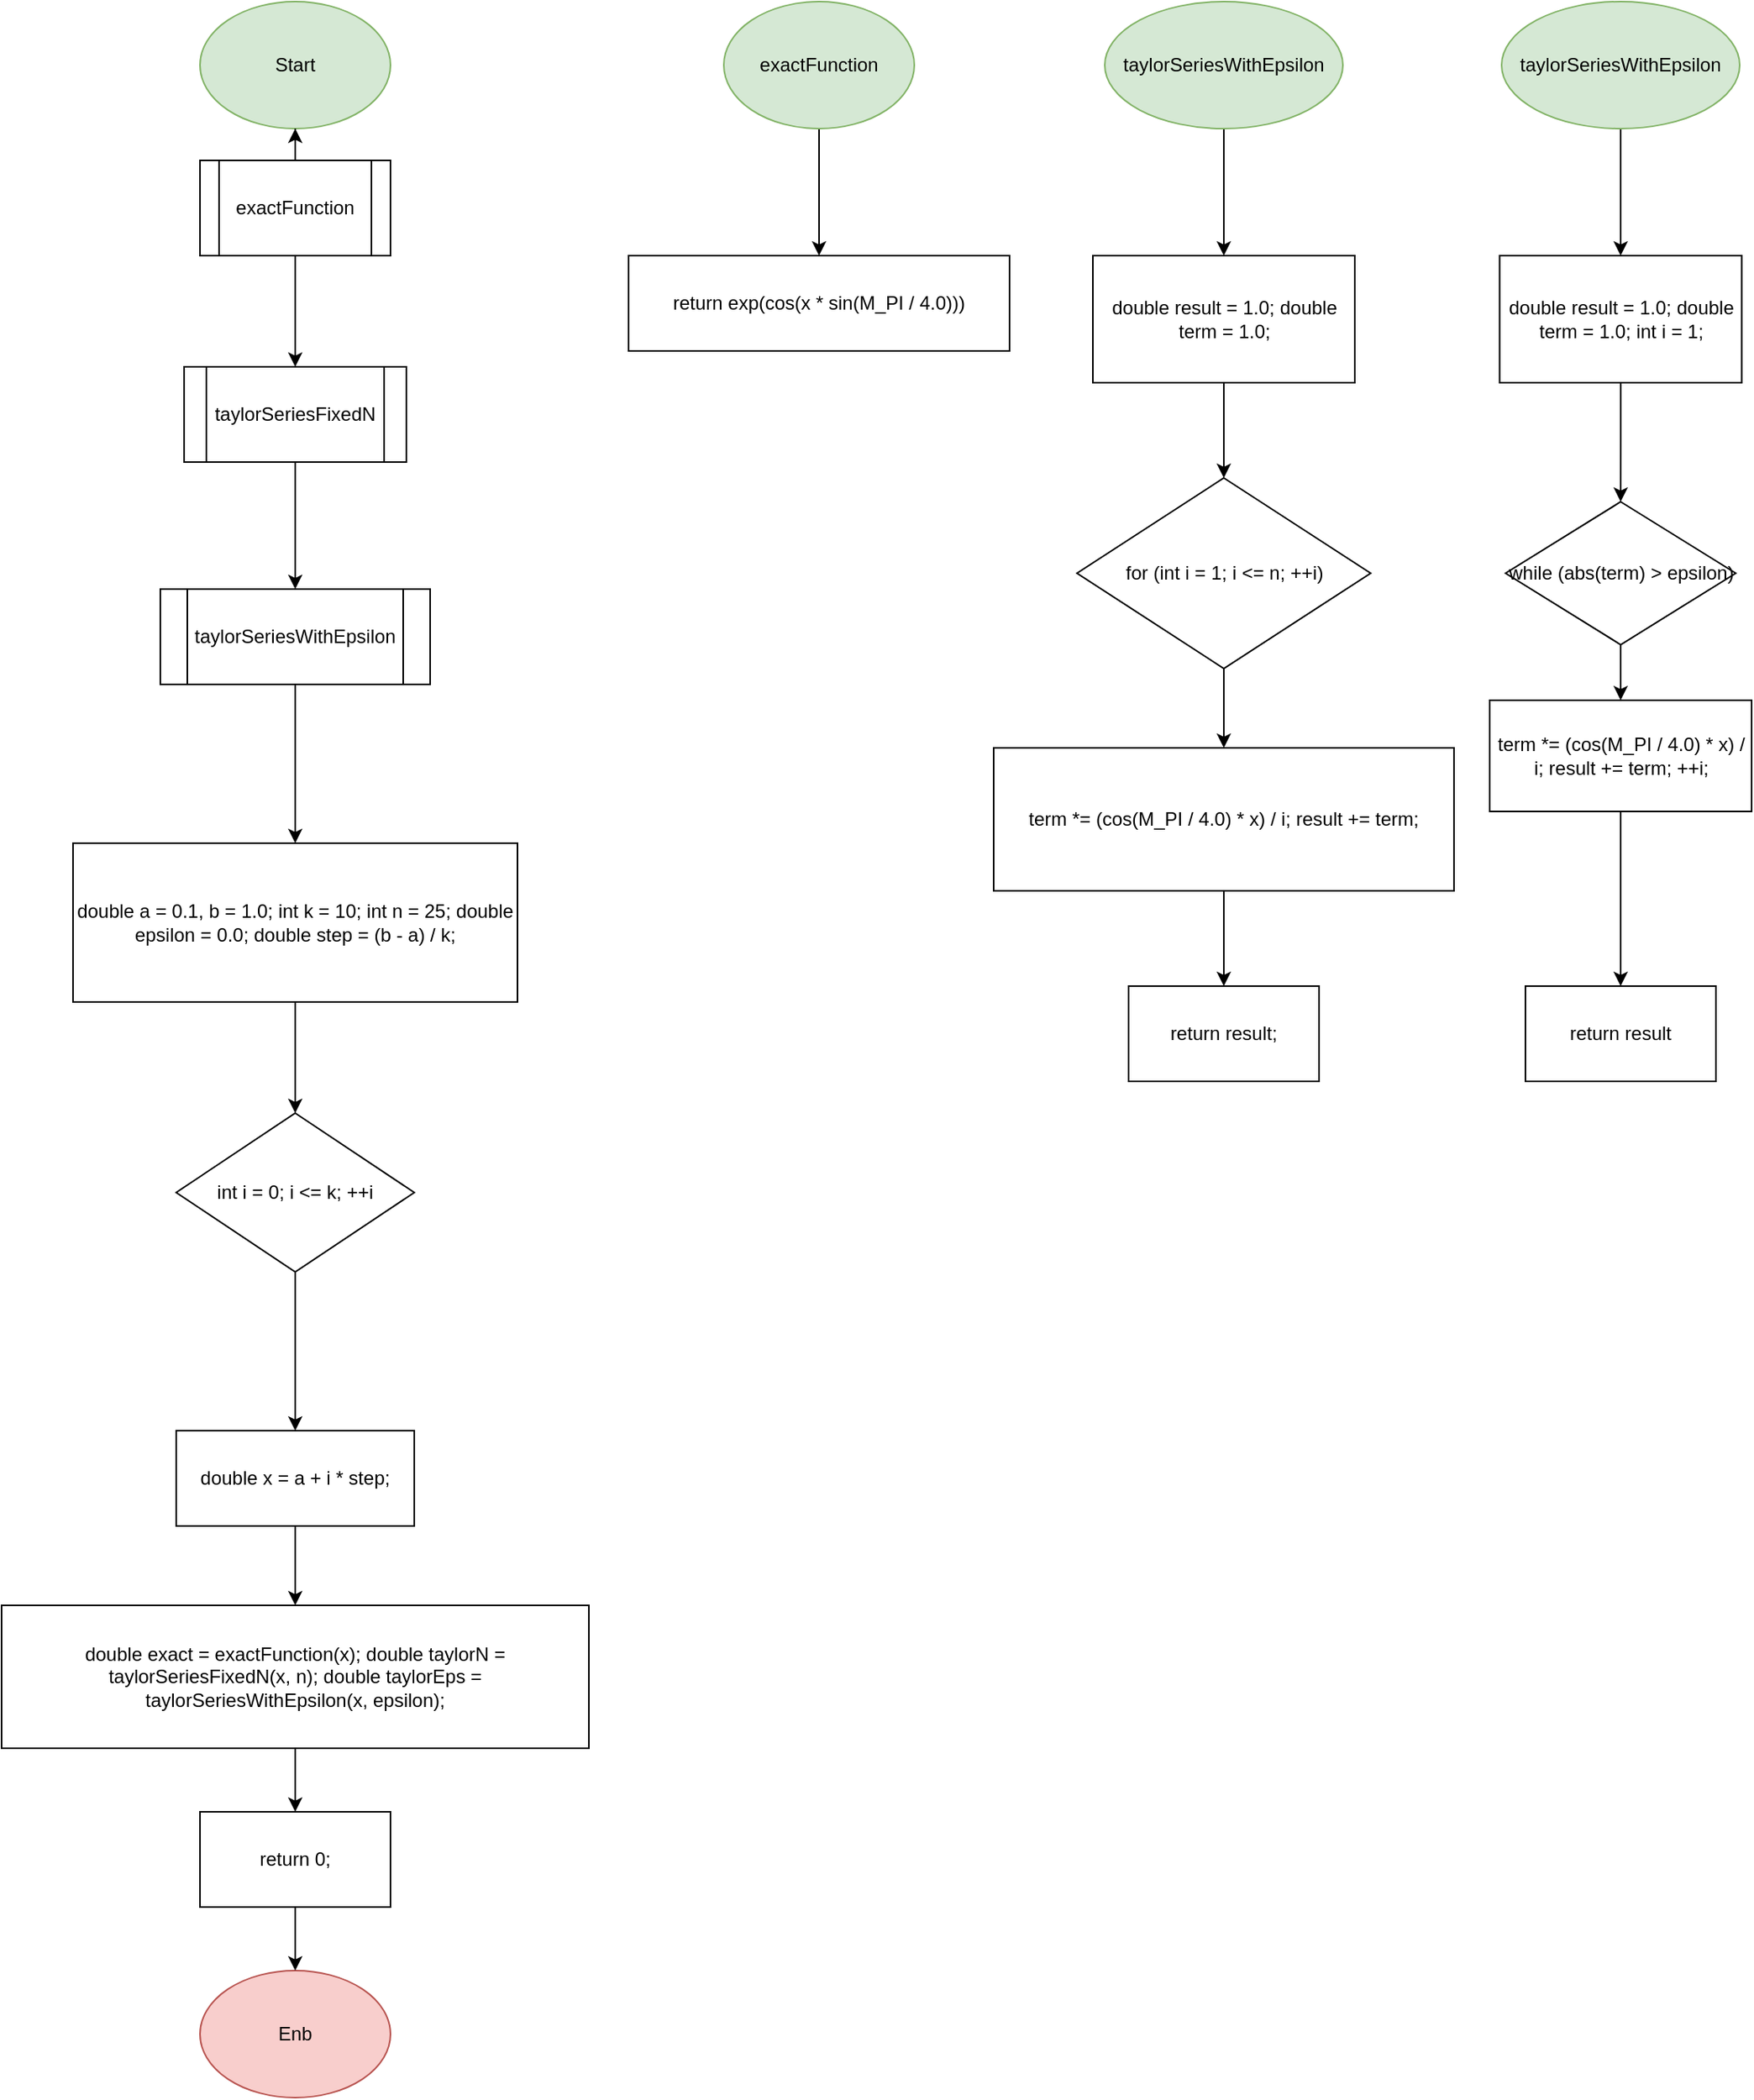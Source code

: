 <mxfile version="24.8.6">
  <diagram name="Сторінка-1" id="RwycpwF0ID0V59SPnYuY">
    <mxGraphModel grid="1" page="1" gridSize="10" guides="1" tooltips="1" connect="1" arrows="1" fold="1" pageScale="1" pageWidth="827" pageHeight="1169" math="0" shadow="0">
      <root>
        <mxCell id="0" />
        <mxCell id="1" parent="0" />
        <mxCell id="egEVnEspeztC_HiSIc8C-1" value="Start" style="ellipse;whiteSpace=wrap;html=1;fillColor=#d5e8d4;strokeColor=#82b366;" vertex="1" parent="1">
          <mxGeometry x="60" y="50" width="120" height="80" as="geometry" />
        </mxCell>
        <mxCell id="egEVnEspeztC_HiSIc8C-5" value="" style="edgeStyle=orthogonalEdgeStyle;rounded=0;orthogonalLoop=1;jettySize=auto;html=1;" edge="1" parent="1" source="egEVnEspeztC_HiSIc8C-3" target="egEVnEspeztC_HiSIc8C-4">
          <mxGeometry relative="1" as="geometry" />
        </mxCell>
        <mxCell id="egEVnEspeztC_HiSIc8C-3" value="double a = 0.1, b = 1.0; int k = 10; int n = 25; double epsilon = 0.0; double step = (b - a) / k;" style="rounded=0;whiteSpace=wrap;html=1;" vertex="1" parent="1">
          <mxGeometry x="-20" y="580" width="280" height="100" as="geometry" />
        </mxCell>
        <mxCell id="egEVnEspeztC_HiSIc8C-7" value="" style="edgeStyle=orthogonalEdgeStyle;rounded=0;orthogonalLoop=1;jettySize=auto;html=1;" edge="1" parent="1" source="egEVnEspeztC_HiSIc8C-4" target="egEVnEspeztC_HiSIc8C-6">
          <mxGeometry relative="1" as="geometry" />
        </mxCell>
        <mxCell id="egEVnEspeztC_HiSIc8C-4" value="int i = 0; i &lt;= k; ++i" style="rhombus;whiteSpace=wrap;html=1;rounded=0;" vertex="1" parent="1">
          <mxGeometry x="45" y="750" width="150" height="100" as="geometry" />
        </mxCell>
        <mxCell id="egEVnEspeztC_HiSIc8C-8" style="edgeStyle=orthogonalEdgeStyle;rounded=0;orthogonalLoop=1;jettySize=auto;html=1;" edge="1" parent="1" source="egEVnEspeztC_HiSIc8C-6" target="egEVnEspeztC_HiSIc8C-9">
          <mxGeometry relative="1" as="geometry">
            <mxPoint x="120" y="1050" as="targetPoint" />
          </mxGeometry>
        </mxCell>
        <mxCell id="egEVnEspeztC_HiSIc8C-6" value="double x = a + i * step;" style="whiteSpace=wrap;html=1;rounded=0;" vertex="1" parent="1">
          <mxGeometry x="45" y="950" width="150" height="60" as="geometry" />
        </mxCell>
        <mxCell id="egEVnEspeztC_HiSIc8C-47" value="" style="edgeStyle=orthogonalEdgeStyle;rounded=0;orthogonalLoop=1;jettySize=auto;html=1;" edge="1" parent="1" source="egEVnEspeztC_HiSIc8C-9" target="egEVnEspeztC_HiSIc8C-46">
          <mxGeometry relative="1" as="geometry" />
        </mxCell>
        <mxCell id="egEVnEspeztC_HiSIc8C-9" value="double exact = exactFunction(x); double taylorN = taylorSeriesFixedN(x, n); double taylorEps = taylorSeriesWithEpsilon(x, epsilon);" style="rounded=0;whiteSpace=wrap;html=1;" vertex="1" parent="1">
          <mxGeometry x="-65" y="1060" width="370" height="90" as="geometry" />
        </mxCell>
        <mxCell id="egEVnEspeztC_HiSIc8C-12" value="" style="edgeStyle=orthogonalEdgeStyle;rounded=0;orthogonalLoop=1;jettySize=auto;html=1;" edge="1" parent="1" source="egEVnEspeztC_HiSIc8C-11" target="egEVnEspeztC_HiSIc8C-1">
          <mxGeometry relative="1" as="geometry" />
        </mxCell>
        <mxCell id="egEVnEspeztC_HiSIc8C-14" value="" style="edgeStyle=orthogonalEdgeStyle;rounded=0;orthogonalLoop=1;jettySize=auto;html=1;" edge="1" parent="1" source="egEVnEspeztC_HiSIc8C-11" target="egEVnEspeztC_HiSIc8C-13">
          <mxGeometry relative="1" as="geometry" />
        </mxCell>
        <mxCell id="egEVnEspeztC_HiSIc8C-11" value="exactFunction" style="shape=process;whiteSpace=wrap;html=1;backgroundOutline=1;" vertex="1" parent="1">
          <mxGeometry x="60" y="150" width="120" height="60" as="geometry" />
        </mxCell>
        <mxCell id="egEVnEspeztC_HiSIc8C-16" value="" style="edgeStyle=orthogonalEdgeStyle;rounded=0;orthogonalLoop=1;jettySize=auto;html=1;" edge="1" parent="1" source="egEVnEspeztC_HiSIc8C-13" target="egEVnEspeztC_HiSIc8C-15">
          <mxGeometry relative="1" as="geometry" />
        </mxCell>
        <mxCell id="egEVnEspeztC_HiSIc8C-13" value="taylorSeriesFixedN" style="shape=process;whiteSpace=wrap;html=1;backgroundOutline=1;" vertex="1" parent="1">
          <mxGeometry x="50" y="280" width="140" height="60" as="geometry" />
        </mxCell>
        <mxCell id="egEVnEspeztC_HiSIc8C-17" style="edgeStyle=orthogonalEdgeStyle;rounded=0;orthogonalLoop=1;jettySize=auto;html=1;entryX=0.5;entryY=0;entryDx=0;entryDy=0;" edge="1" parent="1" source="egEVnEspeztC_HiSIc8C-15" target="egEVnEspeztC_HiSIc8C-3">
          <mxGeometry relative="1" as="geometry" />
        </mxCell>
        <mxCell id="egEVnEspeztC_HiSIc8C-15" value="taylorSeriesWithEpsilon" style="shape=process;whiteSpace=wrap;html=1;backgroundOutline=1;" vertex="1" parent="1">
          <mxGeometry x="35" y="420" width="170" height="60" as="geometry" />
        </mxCell>
        <mxCell id="egEVnEspeztC_HiSIc8C-18" value="Enb" style="ellipse;whiteSpace=wrap;html=1;fillColor=#f8cecc;strokeColor=#b85450;" vertex="1" parent="1">
          <mxGeometry x="60" y="1290" width="120" height="80" as="geometry" />
        </mxCell>
        <mxCell id="egEVnEspeztC_HiSIc8C-20" style="edgeStyle=orthogonalEdgeStyle;rounded=0;orthogonalLoop=1;jettySize=auto;html=1;entryX=0.5;entryY=0;entryDx=0;entryDy=0;" edge="1" parent="1" source="egEVnEspeztC_HiSIc8C-19" target="egEVnEspeztC_HiSIc8C-21">
          <mxGeometry relative="1" as="geometry">
            <mxPoint x="450" y="200" as="targetPoint" />
          </mxGeometry>
        </mxCell>
        <mxCell id="egEVnEspeztC_HiSIc8C-19" value="exactFunction" style="ellipse;whiteSpace=wrap;html=1;fillColor=#d5e8d4;strokeColor=#82b366;" vertex="1" parent="1">
          <mxGeometry x="390" y="50" width="120" height="80" as="geometry" />
        </mxCell>
        <mxCell id="egEVnEspeztC_HiSIc8C-21" value="return exp(cos(x * sin(M_PI / 4.0)))" style="rounded=0;whiteSpace=wrap;html=1;" vertex="1" parent="1">
          <mxGeometry x="330" y="210" width="240" height="60" as="geometry" />
        </mxCell>
        <mxCell id="egEVnEspeztC_HiSIc8C-23" style="edgeStyle=orthogonalEdgeStyle;rounded=0;orthogonalLoop=1;jettySize=auto;html=1;" edge="1" parent="1" source="egEVnEspeztC_HiSIc8C-22" target="egEVnEspeztC_HiSIc8C-27">
          <mxGeometry relative="1" as="geometry">
            <mxPoint x="705" y="210" as="targetPoint" />
          </mxGeometry>
        </mxCell>
        <mxCell id="egEVnEspeztC_HiSIc8C-22" value="taylorSeriesWithEpsilon" style="ellipse;whiteSpace=wrap;html=1;fillColor=#d5e8d4;strokeColor=#82b366;" vertex="1" parent="1">
          <mxGeometry x="630" y="50" width="150" height="80" as="geometry" />
        </mxCell>
        <mxCell id="egEVnEspeztC_HiSIc8C-28" style="edgeStyle=orthogonalEdgeStyle;rounded=0;orthogonalLoop=1;jettySize=auto;html=1;" edge="1" parent="1" source="egEVnEspeztC_HiSIc8C-27" target="egEVnEspeztC_HiSIc8C-29">
          <mxGeometry relative="1" as="geometry">
            <mxPoint x="705" y="370" as="targetPoint" />
          </mxGeometry>
        </mxCell>
        <mxCell id="egEVnEspeztC_HiSIc8C-27" value="double result = 1.0; double term = 1.0;" style="rounded=0;whiteSpace=wrap;html=1;" vertex="1" parent="1">
          <mxGeometry x="622.5" y="210" width="165" height="80" as="geometry" />
        </mxCell>
        <mxCell id="egEVnEspeztC_HiSIc8C-30" style="edgeStyle=orthogonalEdgeStyle;rounded=0;orthogonalLoop=1;jettySize=auto;html=1;" edge="1" parent="1" source="egEVnEspeztC_HiSIc8C-29" target="egEVnEspeztC_HiSIc8C-31">
          <mxGeometry relative="1" as="geometry">
            <mxPoint x="705" y="530" as="targetPoint" />
          </mxGeometry>
        </mxCell>
        <mxCell id="egEVnEspeztC_HiSIc8C-29" value="for (int i = 1; i &lt;= n; ++i)" style="rhombus;whiteSpace=wrap;html=1;" vertex="1" parent="1">
          <mxGeometry x="612.5" y="350" width="185" height="120" as="geometry" />
        </mxCell>
        <mxCell id="egEVnEspeztC_HiSIc8C-32" style="edgeStyle=orthogonalEdgeStyle;rounded=0;orthogonalLoop=1;jettySize=auto;html=1;" edge="1" parent="1" source="egEVnEspeztC_HiSIc8C-31" target="egEVnEspeztC_HiSIc8C-33">
          <mxGeometry relative="1" as="geometry">
            <mxPoint x="705" y="700" as="targetPoint" />
          </mxGeometry>
        </mxCell>
        <mxCell id="egEVnEspeztC_HiSIc8C-31" value="term *= (cos(M_PI / 4.0) * x) / i; result += term;" style="rounded=0;whiteSpace=wrap;html=1;" vertex="1" parent="1">
          <mxGeometry x="560" y="520" width="290" height="90" as="geometry" />
        </mxCell>
        <mxCell id="egEVnEspeztC_HiSIc8C-33" value="return result;" style="rounded=0;whiteSpace=wrap;html=1;" vertex="1" parent="1">
          <mxGeometry x="645" y="670" width="120" height="60" as="geometry" />
        </mxCell>
        <mxCell id="egEVnEspeztC_HiSIc8C-37" style="edgeStyle=orthogonalEdgeStyle;rounded=0;orthogonalLoop=1;jettySize=auto;html=1;entryX=0.5;entryY=0;entryDx=0;entryDy=0;" edge="1" parent="1" source="egEVnEspeztC_HiSIc8C-35" target="egEVnEspeztC_HiSIc8C-36">
          <mxGeometry relative="1" as="geometry" />
        </mxCell>
        <mxCell id="egEVnEspeztC_HiSIc8C-35" value="taylorSeriesWithEpsilon" style="ellipse;whiteSpace=wrap;html=1;fillColor=#d5e8d4;strokeColor=#82b366;" vertex="1" parent="1">
          <mxGeometry x="880" y="50" width="150" height="80" as="geometry" />
        </mxCell>
        <mxCell id="egEVnEspeztC_HiSIc8C-41" value="" style="edgeStyle=orthogonalEdgeStyle;rounded=0;orthogonalLoop=1;jettySize=auto;html=1;" edge="1" parent="1" source="egEVnEspeztC_HiSIc8C-36" target="egEVnEspeztC_HiSIc8C-40">
          <mxGeometry relative="1" as="geometry" />
        </mxCell>
        <mxCell id="egEVnEspeztC_HiSIc8C-36" value="double result = 1.0; double term = 1.0; int i = 1;" style="rounded=0;whiteSpace=wrap;html=1;" vertex="1" parent="1">
          <mxGeometry x="878.75" y="210" width="152.5" height="80" as="geometry" />
        </mxCell>
        <mxCell id="egEVnEspeztC_HiSIc8C-42" style="edgeStyle=orthogonalEdgeStyle;rounded=0;orthogonalLoop=1;jettySize=auto;html=1;" edge="1" parent="1" source="egEVnEspeztC_HiSIc8C-40" target="egEVnEspeztC_HiSIc8C-43">
          <mxGeometry relative="1" as="geometry">
            <mxPoint x="955" y="520" as="targetPoint" />
          </mxGeometry>
        </mxCell>
        <mxCell id="egEVnEspeztC_HiSIc8C-40" value="while (abs(term) &gt; epsilon)" style="rhombus;whiteSpace=wrap;html=1;rounded=0;" vertex="1" parent="1">
          <mxGeometry x="882.5" y="365" width="145" height="90" as="geometry" />
        </mxCell>
        <mxCell id="egEVnEspeztC_HiSIc8C-44" style="edgeStyle=orthogonalEdgeStyle;rounded=0;orthogonalLoop=1;jettySize=auto;html=1;" edge="1" parent="1" source="egEVnEspeztC_HiSIc8C-43" target="egEVnEspeztC_HiSIc8C-45">
          <mxGeometry relative="1" as="geometry">
            <mxPoint x="955" y="600" as="targetPoint" />
          </mxGeometry>
        </mxCell>
        <mxCell id="egEVnEspeztC_HiSIc8C-43" value="term *= (cos(M_PI / 4.0) * x) / i; result += term; ++i;" style="rounded=0;whiteSpace=wrap;html=1;" vertex="1" parent="1">
          <mxGeometry x="872.5" y="490" width="165" height="70" as="geometry" />
        </mxCell>
        <mxCell id="egEVnEspeztC_HiSIc8C-45" value="return result" style="rounded=0;whiteSpace=wrap;html=1;" vertex="1" parent="1">
          <mxGeometry x="895" y="670" width="120" height="60" as="geometry" />
        </mxCell>
        <mxCell id="egEVnEspeztC_HiSIc8C-48" style="edgeStyle=orthogonalEdgeStyle;rounded=0;orthogonalLoop=1;jettySize=auto;html=1;entryX=0.5;entryY=0;entryDx=0;entryDy=0;" edge="1" parent="1" source="egEVnEspeztC_HiSIc8C-46" target="egEVnEspeztC_HiSIc8C-18">
          <mxGeometry relative="1" as="geometry" />
        </mxCell>
        <mxCell id="egEVnEspeztC_HiSIc8C-46" value="return 0;" style="whiteSpace=wrap;html=1;rounded=0;" vertex="1" parent="1">
          <mxGeometry x="60" y="1190" width="120" height="60" as="geometry" />
        </mxCell>
      </root>
    </mxGraphModel>
  </diagram>
</mxfile>
